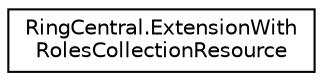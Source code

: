 digraph "Graphical Class Hierarchy"
{
 // LATEX_PDF_SIZE
  edge [fontname="Helvetica",fontsize="10",labelfontname="Helvetica",labelfontsize="10"];
  node [fontname="Helvetica",fontsize="10",shape=record];
  rankdir="LR";
  Node0 [label="RingCentral.ExtensionWith\lRolesCollectionResource",height=0.2,width=0.4,color="black", fillcolor="white", style="filled",URL="$classRingCentral_1_1ExtensionWithRolesCollectionResource.html",tooltip=" "];
}
